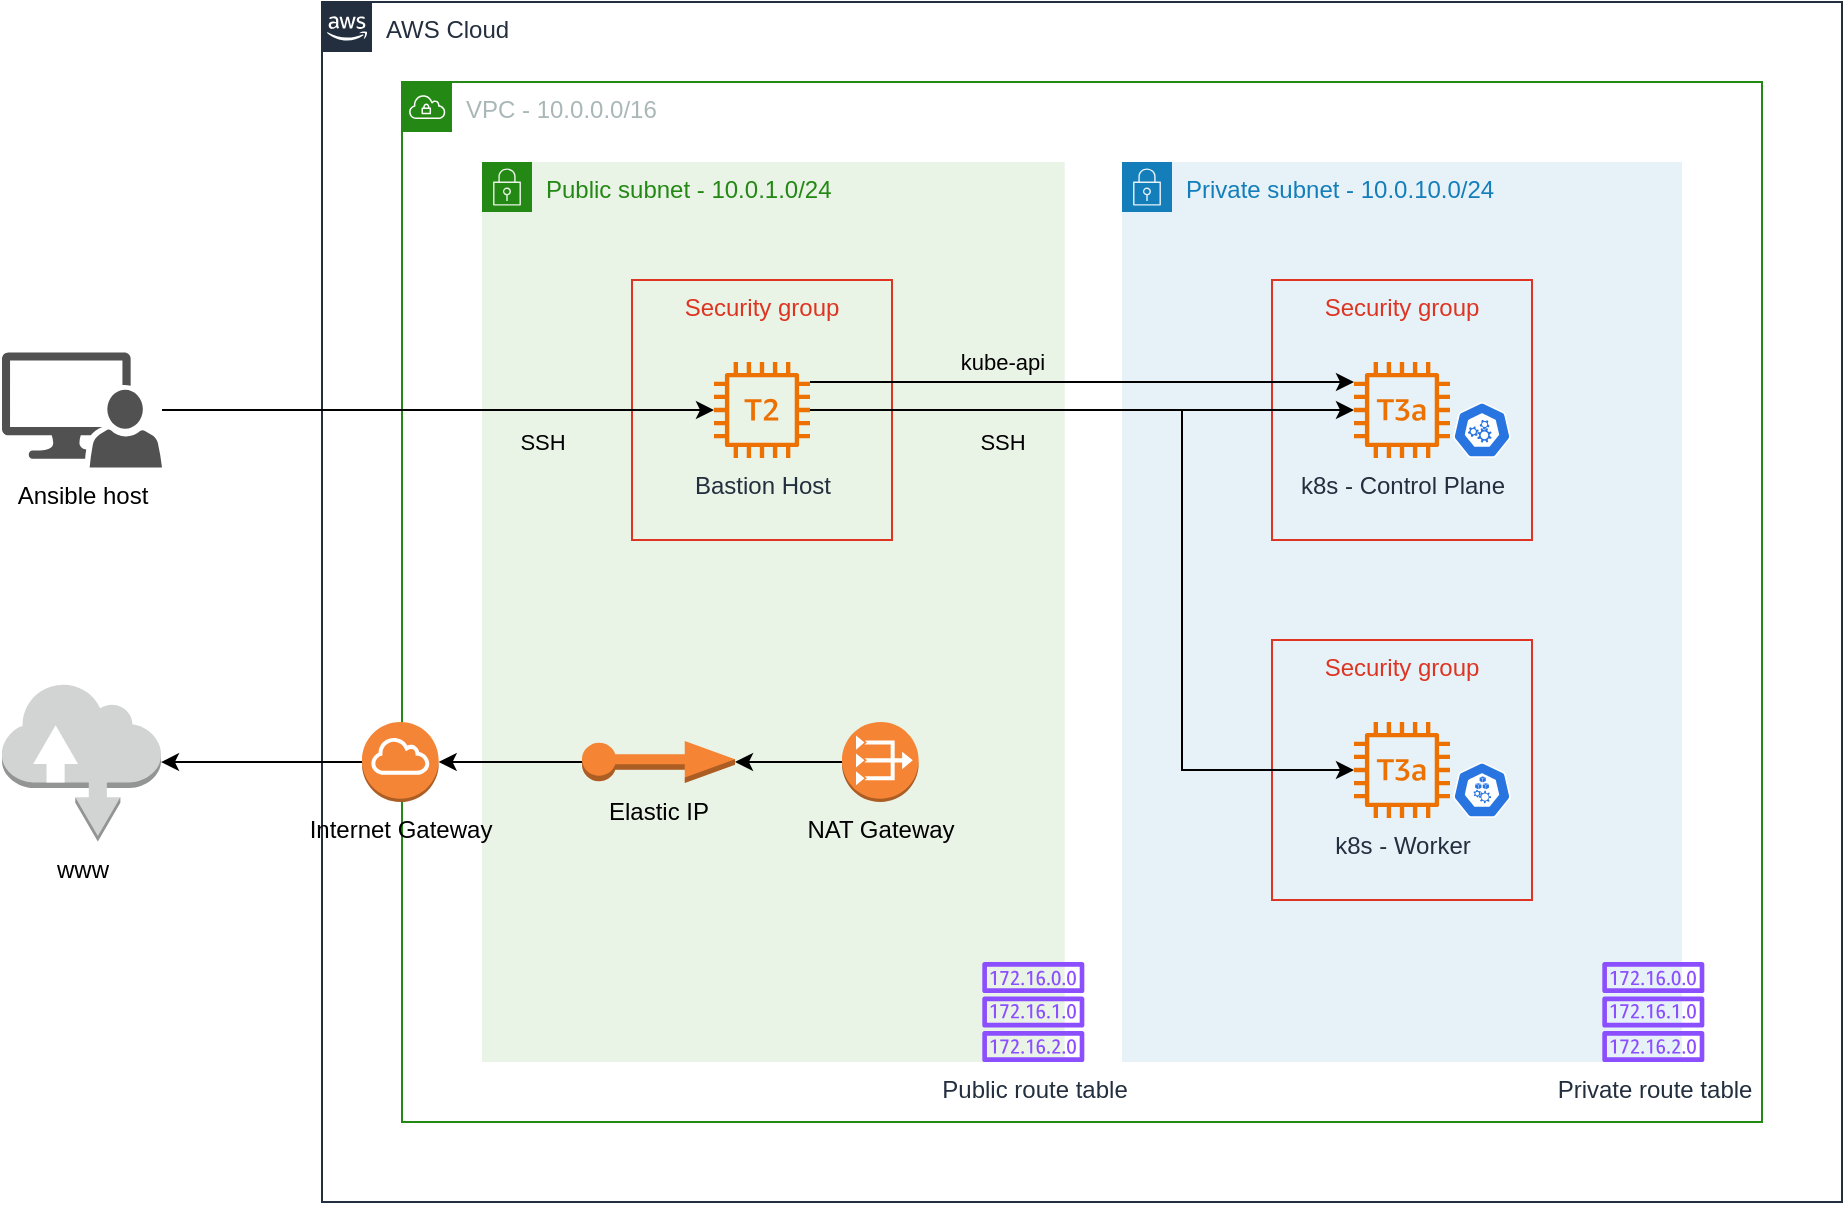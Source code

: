 <mxfile version="22.0.8" type="device">
  <diagram name="Page-1" id="P8YmLe6JjUdKFXF4svh0">
    <mxGraphModel dx="2578" dy="964" grid="1" gridSize="10" guides="1" tooltips="1" connect="1" arrows="1" fold="1" page="1" pageScale="1" pageWidth="850" pageHeight="1100" math="0" shadow="0">
      <root>
        <mxCell id="0" />
        <mxCell id="1" parent="0" />
        <mxCell id="0hyvuIL6F51PLp0bO6bf-1" value="AWS Cloud" style="points=[[0,0],[0.25,0],[0.5,0],[0.75,0],[1,0],[1,0.25],[1,0.5],[1,0.75],[1,1],[0.75,1],[0.5,1],[0.25,1],[0,1],[0,0.75],[0,0.5],[0,0.25]];outlineConnect=0;gradientColor=none;html=1;whiteSpace=wrap;fontSize=12;fontStyle=0;container=1;pointerEvents=0;collapsible=0;recursiveResize=0;shape=mxgraph.aws4.group;grIcon=mxgraph.aws4.group_aws_cloud_alt;strokeColor=#232F3E;fillColor=none;verticalAlign=top;align=left;spacingLeft=30;fontColor=#232F3E;dashed=0;" vertex="1" parent="1">
          <mxGeometry x="40" y="80" width="760" height="600" as="geometry" />
        </mxCell>
        <mxCell id="0hyvuIL6F51PLp0bO6bf-4" value="VPC - 10.0.0.0/16" style="points=[[0,0],[0.25,0],[0.5,0],[0.75,0],[1,0],[1,0.25],[1,0.5],[1,0.75],[1,1],[0.75,1],[0.5,1],[0.25,1],[0,1],[0,0.75],[0,0.5],[0,0.25]];outlineConnect=0;gradientColor=none;html=1;whiteSpace=wrap;fontSize=12;fontStyle=0;container=1;pointerEvents=0;collapsible=0;recursiveResize=0;shape=mxgraph.aws4.group;grIcon=mxgraph.aws4.group_vpc;strokeColor=#248814;fillColor=none;verticalAlign=top;align=left;spacingLeft=30;fontColor=#AAB7B8;dashed=0;" vertex="1" parent="0hyvuIL6F51PLp0bO6bf-1">
          <mxGeometry x="40" y="40" width="680" height="520" as="geometry" />
        </mxCell>
        <mxCell id="0hyvuIL6F51PLp0bO6bf-3" value="Public subnet - 10.0.1.0/24" style="points=[[0,0],[0.25,0],[0.5,0],[0.75,0],[1,0],[1,0.25],[1,0.5],[1,0.75],[1,1],[0.75,1],[0.5,1],[0.25,1],[0,1],[0,0.75],[0,0.5],[0,0.25]];outlineConnect=0;gradientColor=none;html=1;whiteSpace=wrap;fontSize=12;fontStyle=0;container=1;pointerEvents=0;collapsible=0;recursiveResize=0;shape=mxgraph.aws4.group;grIcon=mxgraph.aws4.group_security_group;grStroke=0;strokeColor=#248814;fillColor=#E9F3E6;verticalAlign=top;align=left;spacingLeft=30;fontColor=#248814;dashed=0;" vertex="1" parent="0hyvuIL6F51PLp0bO6bf-4">
          <mxGeometry x="40" y="40" width="291.32" height="450" as="geometry" />
        </mxCell>
        <mxCell id="0hyvuIL6F51PLp0bO6bf-5" value="Bastion Host" style="sketch=0;outlineConnect=0;fontColor=#232F3E;gradientColor=none;fillColor=#ED7100;strokeColor=none;dashed=0;verticalLabelPosition=bottom;verticalAlign=top;align=center;html=1;fontSize=12;fontStyle=0;aspect=fixed;pointerEvents=1;shape=mxgraph.aws4.t2_instance;" vertex="1" parent="0hyvuIL6F51PLp0bO6bf-3">
          <mxGeometry x="116" y="100" width="48" height="48" as="geometry" />
        </mxCell>
        <mxCell id="0hyvuIL6F51PLp0bO6bf-26" style="edgeStyle=orthogonalEdgeStyle;rounded=0;orthogonalLoop=1;jettySize=auto;html=1;" edge="1" parent="0hyvuIL6F51PLp0bO6bf-3" source="0hyvuIL6F51PLp0bO6bf-9" target="0hyvuIL6F51PLp0bO6bf-12">
          <mxGeometry relative="1" as="geometry" />
        </mxCell>
        <mxCell id="0hyvuIL6F51PLp0bO6bf-9" value="NAT Gateway" style="outlineConnect=0;dashed=0;verticalLabelPosition=bottom;verticalAlign=top;align=center;html=1;shape=mxgraph.aws3.vpc_nat_gateway;fillColor=#F58534;gradientColor=none;" vertex="1" parent="0hyvuIL6F51PLp0bO6bf-3">
          <mxGeometry x="180" y="280" width="38.33" height="40" as="geometry" />
        </mxCell>
        <mxCell id="0hyvuIL6F51PLp0bO6bf-12" value="Elastic IP" style="outlineConnect=0;dashed=0;verticalLabelPosition=bottom;verticalAlign=top;align=center;html=1;shape=mxgraph.aws3.elastic_ip;fillColor=#F58534;gradientColor=none;" vertex="1" parent="0hyvuIL6F51PLp0bO6bf-3">
          <mxGeometry x="50" y="289.5" width="76.5" height="21" as="geometry" />
        </mxCell>
        <mxCell id="0hyvuIL6F51PLp0bO6bf-14" value="Public route table" style="sketch=0;outlineConnect=0;fontColor=#232F3E;gradientColor=none;fillColor=#8C4FFF;strokeColor=none;dashed=0;verticalLabelPosition=bottom;verticalAlign=top;align=center;html=1;fontSize=12;fontStyle=0;aspect=fixed;pointerEvents=1;shape=mxgraph.aws4.route_table;" vertex="1" parent="0hyvuIL6F51PLp0bO6bf-3">
          <mxGeometry x="250" y="400" width="51.32" height="50" as="geometry" />
        </mxCell>
        <mxCell id="0hyvuIL6F51PLp0bO6bf-30" value="Security group" style="fillColor=none;strokeColor=#DD3522;verticalAlign=top;fontStyle=0;fontColor=#DD3522;whiteSpace=wrap;html=1;" vertex="1" parent="0hyvuIL6F51PLp0bO6bf-3">
          <mxGeometry x="75" y="59" width="130" height="130" as="geometry" />
        </mxCell>
        <mxCell id="0hyvuIL6F51PLp0bO6bf-2" value="Private subnet - 10.0.10.0/24" style="points=[[0,0],[0.25,0],[0.5,0],[0.75,0],[1,0],[1,0.25],[1,0.5],[1,0.75],[1,1],[0.75,1],[0.5,1],[0.25,1],[0,1],[0,0.75],[0,0.5],[0,0.25]];outlineConnect=0;gradientColor=none;html=1;whiteSpace=wrap;fontSize=12;fontStyle=0;container=1;pointerEvents=0;collapsible=0;recursiveResize=0;shape=mxgraph.aws4.group;grIcon=mxgraph.aws4.group_security_group;grStroke=0;strokeColor=#147EBA;fillColor=#E6F2F8;verticalAlign=top;align=left;spacingLeft=30;fontColor=#147EBA;dashed=0;" vertex="1" parent="0hyvuIL6F51PLp0bO6bf-4">
          <mxGeometry x="360" y="40" width="280" height="450" as="geometry" />
        </mxCell>
        <mxCell id="0hyvuIL6F51PLp0bO6bf-7" value="k8s - Control Plane" style="sketch=0;outlineConnect=0;fontColor=#232F3E;gradientColor=none;fillColor=#ED7100;strokeColor=none;dashed=0;verticalLabelPosition=bottom;verticalAlign=top;align=center;html=1;fontSize=12;fontStyle=0;aspect=fixed;pointerEvents=1;shape=mxgraph.aws4.t3a_instance;" vertex="1" parent="0hyvuIL6F51PLp0bO6bf-2">
          <mxGeometry x="116" y="100" width="48" height="48" as="geometry" />
        </mxCell>
        <mxCell id="0hyvuIL6F51PLp0bO6bf-6" value="k8s - Worker" style="sketch=0;outlineConnect=0;fontColor=#232F3E;gradientColor=none;fillColor=#ED7100;strokeColor=none;dashed=0;verticalLabelPosition=bottom;verticalAlign=top;align=center;html=1;fontSize=12;fontStyle=0;aspect=fixed;pointerEvents=1;shape=mxgraph.aws4.t3a_instance;" vertex="1" parent="0hyvuIL6F51PLp0bO6bf-2">
          <mxGeometry x="116" y="280" width="48" height="48" as="geometry" />
        </mxCell>
        <mxCell id="0hyvuIL6F51PLp0bO6bf-15" value="Private route table" style="sketch=0;outlineConnect=0;fontColor=#232F3E;gradientColor=none;fillColor=#8C4FFF;strokeColor=none;dashed=0;verticalLabelPosition=bottom;verticalAlign=top;align=center;html=1;fontSize=12;fontStyle=0;aspect=fixed;pointerEvents=1;shape=mxgraph.aws4.route_table;" vertex="1" parent="0hyvuIL6F51PLp0bO6bf-2">
          <mxGeometry x="240" y="400" width="51.32" height="50" as="geometry" />
        </mxCell>
        <mxCell id="0hyvuIL6F51PLp0bO6bf-24" value="" style="sketch=0;html=1;dashed=0;whitespace=wrap;fillColor=#2875E2;strokeColor=#ffffff;points=[[0.005,0.63,0],[0.1,0.2,0],[0.9,0.2,0],[0.5,0,0],[0.995,0.63,0],[0.72,0.99,0],[0.5,1,0],[0.28,0.99,0]];verticalLabelPosition=bottom;align=center;verticalAlign=top;shape=mxgraph.kubernetes.icon;prIcon=master" vertex="1" parent="0hyvuIL6F51PLp0bO6bf-2">
          <mxGeometry x="160" y="120" width="40" height="28" as="geometry" />
        </mxCell>
        <mxCell id="0hyvuIL6F51PLp0bO6bf-25" value="" style="sketch=0;html=1;dashed=0;whitespace=wrap;fillColor=#2875E2;strokeColor=#ffffff;points=[[0.005,0.63,0],[0.1,0.2,0],[0.9,0.2,0],[0.5,0,0],[0.995,0.63,0],[0.72,0.99,0],[0.5,1,0],[0.28,0.99,0]];verticalLabelPosition=bottom;align=center;verticalAlign=top;shape=mxgraph.kubernetes.icon;prIcon=node" vertex="1" parent="0hyvuIL6F51PLp0bO6bf-2">
          <mxGeometry x="165.42" y="300" width="29.17" height="28" as="geometry" />
        </mxCell>
        <mxCell id="0hyvuIL6F51PLp0bO6bf-31" value="Security group" style="fillColor=none;strokeColor=#DD3522;verticalAlign=top;fontStyle=0;fontColor=#DD3522;whiteSpace=wrap;html=1;" vertex="1" parent="0hyvuIL6F51PLp0bO6bf-2">
          <mxGeometry x="75" y="59" width="130" height="130" as="geometry" />
        </mxCell>
        <mxCell id="0hyvuIL6F51PLp0bO6bf-32" value="Security group" style="fillColor=none;strokeColor=#DD3522;verticalAlign=top;fontStyle=0;fontColor=#DD3522;whiteSpace=wrap;html=1;" vertex="1" parent="0hyvuIL6F51PLp0bO6bf-2">
          <mxGeometry x="75" y="239" width="130" height="130" as="geometry" />
        </mxCell>
        <mxCell id="0hyvuIL6F51PLp0bO6bf-19" style="edgeStyle=orthogonalEdgeStyle;rounded=0;orthogonalLoop=1;jettySize=auto;html=1;" edge="1" parent="0hyvuIL6F51PLp0bO6bf-4" source="0hyvuIL6F51PLp0bO6bf-5" target="0hyvuIL6F51PLp0bO6bf-7">
          <mxGeometry relative="1" as="geometry" />
        </mxCell>
        <mxCell id="0hyvuIL6F51PLp0bO6bf-20" style="edgeStyle=orthogonalEdgeStyle;rounded=0;orthogonalLoop=1;jettySize=auto;html=1;" edge="1" parent="0hyvuIL6F51PLp0bO6bf-4" source="0hyvuIL6F51PLp0bO6bf-5" target="0hyvuIL6F51PLp0bO6bf-6">
          <mxGeometry relative="1" as="geometry">
            <Array as="points">
              <mxPoint x="390" y="164" />
              <mxPoint x="390" y="344" />
            </Array>
          </mxGeometry>
        </mxCell>
        <mxCell id="0hyvuIL6F51PLp0bO6bf-21" value="SSH" style="edgeLabel;html=1;align=center;verticalAlign=middle;resizable=0;points=[];labelBackgroundColor=none;" vertex="1" connectable="0" parent="0hyvuIL6F51PLp0bO6bf-20">
          <mxGeometry x="-0.77" y="4" relative="1" as="geometry">
            <mxPoint x="44" y="20" as="offset" />
          </mxGeometry>
        </mxCell>
        <mxCell id="0hyvuIL6F51PLp0bO6bf-22" style="edgeStyle=orthogonalEdgeStyle;rounded=0;orthogonalLoop=1;jettySize=auto;html=1;" edge="1" parent="0hyvuIL6F51PLp0bO6bf-4" source="0hyvuIL6F51PLp0bO6bf-5" target="0hyvuIL6F51PLp0bO6bf-7">
          <mxGeometry relative="1" as="geometry">
            <Array as="points">
              <mxPoint x="340" y="150" />
              <mxPoint x="340" y="150" />
            </Array>
          </mxGeometry>
        </mxCell>
        <mxCell id="0hyvuIL6F51PLp0bO6bf-23" value="kube-api" style="edgeLabel;html=1;align=center;verticalAlign=middle;resizable=0;points=[];labelBackgroundColor=none;" vertex="1" connectable="0" parent="0hyvuIL6F51PLp0bO6bf-22">
          <mxGeometry x="0.36" y="1" relative="1" as="geometry">
            <mxPoint x="-89" y="-9" as="offset" />
          </mxGeometry>
        </mxCell>
        <mxCell id="0hyvuIL6F51PLp0bO6bf-11" value="Internet Gateway" style="outlineConnect=0;dashed=0;verticalLabelPosition=bottom;verticalAlign=top;align=center;html=1;shape=mxgraph.aws3.internet_gateway;fillColor=#F58536;gradientColor=none;" vertex="1" parent="0hyvuIL6F51PLp0bO6bf-1">
          <mxGeometry x="20" y="360" width="38.33" height="40" as="geometry" />
        </mxCell>
        <mxCell id="0hyvuIL6F51PLp0bO6bf-27" style="edgeStyle=orthogonalEdgeStyle;rounded=0;orthogonalLoop=1;jettySize=auto;html=1;" edge="1" parent="0hyvuIL6F51PLp0bO6bf-1" source="0hyvuIL6F51PLp0bO6bf-12" target="0hyvuIL6F51PLp0bO6bf-11">
          <mxGeometry relative="1" as="geometry" />
        </mxCell>
        <mxCell id="0hyvuIL6F51PLp0bO6bf-17" style="edgeStyle=orthogonalEdgeStyle;rounded=0;orthogonalLoop=1;jettySize=auto;html=1;" edge="1" parent="1" source="0hyvuIL6F51PLp0bO6bf-16" target="0hyvuIL6F51PLp0bO6bf-5">
          <mxGeometry relative="1" as="geometry" />
        </mxCell>
        <mxCell id="0hyvuIL6F51PLp0bO6bf-18" value="SSH" style="edgeLabel;html=1;align=center;verticalAlign=middle;resizable=0;points=[];labelBackgroundColor=none;" vertex="1" connectable="0" parent="0hyvuIL6F51PLp0bO6bf-17">
          <mxGeometry x="0.036" y="-4" relative="1" as="geometry">
            <mxPoint x="47" y="12" as="offset" />
          </mxGeometry>
        </mxCell>
        <mxCell id="0hyvuIL6F51PLp0bO6bf-16" value="Ansible host" style="sketch=0;pointerEvents=1;shadow=0;dashed=0;html=1;strokeColor=none;labelPosition=center;verticalLabelPosition=bottom;verticalAlign=top;align=center;fillColor=#515151;shape=mxgraph.mscae.system_center.admin_console" vertex="1" parent="1">
          <mxGeometry x="-120" y="255.2" width="80" height="57.6" as="geometry" />
        </mxCell>
        <mxCell id="0hyvuIL6F51PLp0bO6bf-28" value="www" style="outlineConnect=0;dashed=0;verticalLabelPosition=bottom;verticalAlign=top;align=center;html=1;shape=mxgraph.aws3.internet;fillColor=#D2D3D3;gradientColor=none;" vertex="1" parent="1">
          <mxGeometry x="-120" y="420.25" width="79.5" height="79.5" as="geometry" />
        </mxCell>
        <mxCell id="0hyvuIL6F51PLp0bO6bf-29" style="edgeStyle=orthogonalEdgeStyle;rounded=0;orthogonalLoop=1;jettySize=auto;html=1;" edge="1" parent="1" source="0hyvuIL6F51PLp0bO6bf-11" target="0hyvuIL6F51PLp0bO6bf-28">
          <mxGeometry relative="1" as="geometry" />
        </mxCell>
      </root>
    </mxGraphModel>
  </diagram>
</mxfile>
